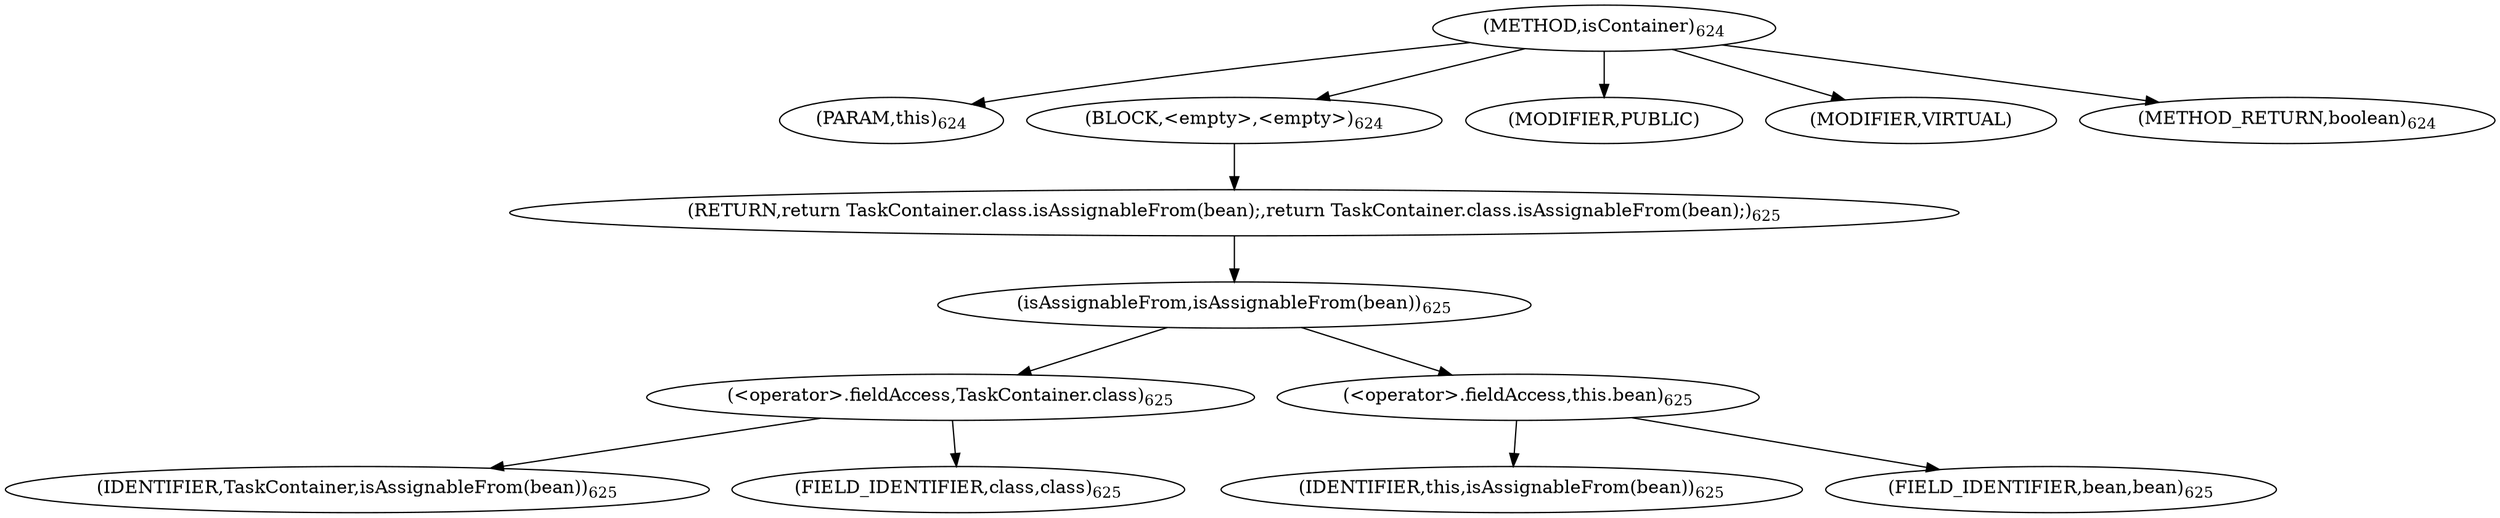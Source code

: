 digraph "isContainer" {  
"1482" [label = <(METHOD,isContainer)<SUB>624</SUB>> ]
"1483" [label = <(PARAM,this)<SUB>624</SUB>> ]
"1484" [label = <(BLOCK,&lt;empty&gt;,&lt;empty&gt;)<SUB>624</SUB>> ]
"1485" [label = <(RETURN,return TaskContainer.class.isAssignableFrom(bean);,return TaskContainer.class.isAssignableFrom(bean);)<SUB>625</SUB>> ]
"1486" [label = <(isAssignableFrom,isAssignableFrom(bean))<SUB>625</SUB>> ]
"1487" [label = <(&lt;operator&gt;.fieldAccess,TaskContainer.class)<SUB>625</SUB>> ]
"1488" [label = <(IDENTIFIER,TaskContainer,isAssignableFrom(bean))<SUB>625</SUB>> ]
"1489" [label = <(FIELD_IDENTIFIER,class,class)<SUB>625</SUB>> ]
"1490" [label = <(&lt;operator&gt;.fieldAccess,this.bean)<SUB>625</SUB>> ]
"1491" [label = <(IDENTIFIER,this,isAssignableFrom(bean))<SUB>625</SUB>> ]
"1492" [label = <(FIELD_IDENTIFIER,bean,bean)<SUB>625</SUB>> ]
"1493" [label = <(MODIFIER,PUBLIC)> ]
"1494" [label = <(MODIFIER,VIRTUAL)> ]
"1495" [label = <(METHOD_RETURN,boolean)<SUB>624</SUB>> ]
  "1482" -> "1483" 
  "1482" -> "1484" 
  "1482" -> "1493" 
  "1482" -> "1494" 
  "1482" -> "1495" 
  "1484" -> "1485" 
  "1485" -> "1486" 
  "1486" -> "1487" 
  "1486" -> "1490" 
  "1487" -> "1488" 
  "1487" -> "1489" 
  "1490" -> "1491" 
  "1490" -> "1492" 
}
